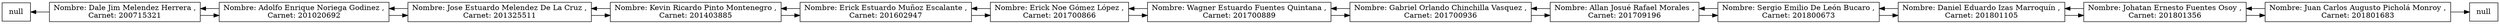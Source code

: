 digraph lista{
rankdir=LR;
node[shape = record];
nodonull1[label="null"];
nodonull2[label="null"];
nodonull1->nodo0 [dir=back];
nodo0[label="Nombre: Dale Jim Melendez Herrera ,\nCarnet: 200715321"];
nodo1[label="Nombre: Adolfo Enrique Noriega Godinez ,\nCarnet: 201020692"];
nodo2[label="Nombre: Jose Estuardo Melendez De La Cruz ,\nCarnet: 201325511"];
nodo3[label="Nombre: Kevin Ricardo Pinto Montenegro ,\nCarnet: 201403885"];
nodo4[label="Nombre: Erick Estuardo Muñoz Escalante ,\nCarnet: 201602947"];
nodo5[label="Nombre: Erick Noe Gómez López ,\nCarnet: 201700866"];
nodo6[label="Nombre: Wagner Estuardo Fuentes Quintana ,\nCarnet: 201700889"];
nodo7[label="Nombre: Gabriel Orlando Chinchilla Vasquez ,\nCarnet: 201700936"];
nodo8[label="Nombre: Allan Josué Rafael Morales ,\nCarnet: 201709196"];
nodo9[label="Nombre: Sergio Emilio De León Bucaro ,\nCarnet: 201800673"];
nodo10[label="Nombre: Daniel Eduardo Izas Marroquín ,\nCarnet: 201801105"];
nodo11[label="Nombre: Johatan Ernesto Fuentes Osoy ,\nCarnet: 201801356"];
nodo12[label="Nombre: Juan Carlos Augusto Picholá Monroy ,\nCarnet: 201801683"];
nodo0->nodo1;
nodo1->nodo0;
nodo1->nodo2;
nodo2->nodo1;
nodo2->nodo3;
nodo3->nodo2;
nodo3->nodo4;
nodo4->nodo3;
nodo4->nodo5;
nodo5->nodo4;
nodo5->nodo6;
nodo6->nodo5;
nodo6->nodo7;
nodo7->nodo6;
nodo7->nodo8;
nodo8->nodo7;
nodo8->nodo9;
nodo9->nodo8;
nodo9->nodo10;
nodo10->nodo9;
nodo10->nodo11;
nodo11->nodo10;
nodo11->nodo12;
nodo12->nodo11;
nodo12->nodonull2;
}